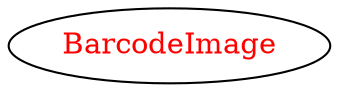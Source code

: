 digraph dependencyGraph {
 concentrate=true;
 ranksep="2.0";
 rankdir="LR"; 
 splines="ortho";
"BarcodeImage" [fontcolor="red"];
}